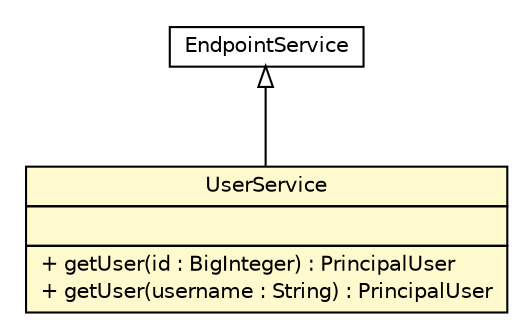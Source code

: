 #!/usr/local/bin/dot
#
# Class diagram 
# Generated by UMLGraph version R5_6 (http://www.umlgraph.org/)
#

digraph G {
	edge [fontname="Helvetica",fontsize=10,labelfontname="Helvetica",labelfontsize=10];
	node [fontname="Helvetica",fontsize=10,shape=plaintext];
	nodesep=0.25;
	ranksep=0.5;
	// com.salesforce.dva.argus.sdk.UserService
	c989 [label=<<table title="com.salesforce.dva.argus.sdk.UserService" border="0" cellborder="1" cellspacing="0" cellpadding="2" port="p" bgcolor="lemonChiffon" href="./UserService.html">
		<tr><td><table border="0" cellspacing="0" cellpadding="1">
<tr><td align="center" balign="center"> UserService </td></tr>
		</table></td></tr>
		<tr><td><table border="0" cellspacing="0" cellpadding="1">
<tr><td align="left" balign="left">  </td></tr>
		</table></td></tr>
		<tr><td><table border="0" cellspacing="0" cellpadding="1">
<tr><td align="left" balign="left"> + getUser(id : BigInteger) : PrincipalUser </td></tr>
<tr><td align="left" balign="left"> + getUser(username : String) : PrincipalUser </td></tr>
		</table></td></tr>
		</table>>, URL="./UserService.html", fontname="Helvetica", fontcolor="black", fontsize=10.0];
	//com.salesforce.dva.argus.sdk.UserService extends com.salesforce.dva.argus.sdk.ArgusService.EndpointService
	c1019:p -> c989:p [dir=back,arrowtail=empty];
	// com.salesforce.dva.argus.sdk.ArgusService.EndpointService
	c1019 [label=<<table title="com.salesforce.dva.argus.sdk.ArgusService.EndpointService" border="0" cellborder="1" cellspacing="0" cellpadding="2" port="p" href="http://java.sun.com/j2se/1.4.2/docs/api/com/salesforce/dva/argus/sdk/ArgusService/EndpointService.html">
		<tr><td><table border="0" cellspacing="0" cellpadding="1">
<tr><td align="center" balign="center"> EndpointService </td></tr>
		</table></td></tr>
		</table>>, URL="http://java.sun.com/j2se/1.4.2/docs/api/com/salesforce/dva/argus/sdk/ArgusService/EndpointService.html", fontname="Helvetica", fontcolor="black", fontsize=10.0];
}

